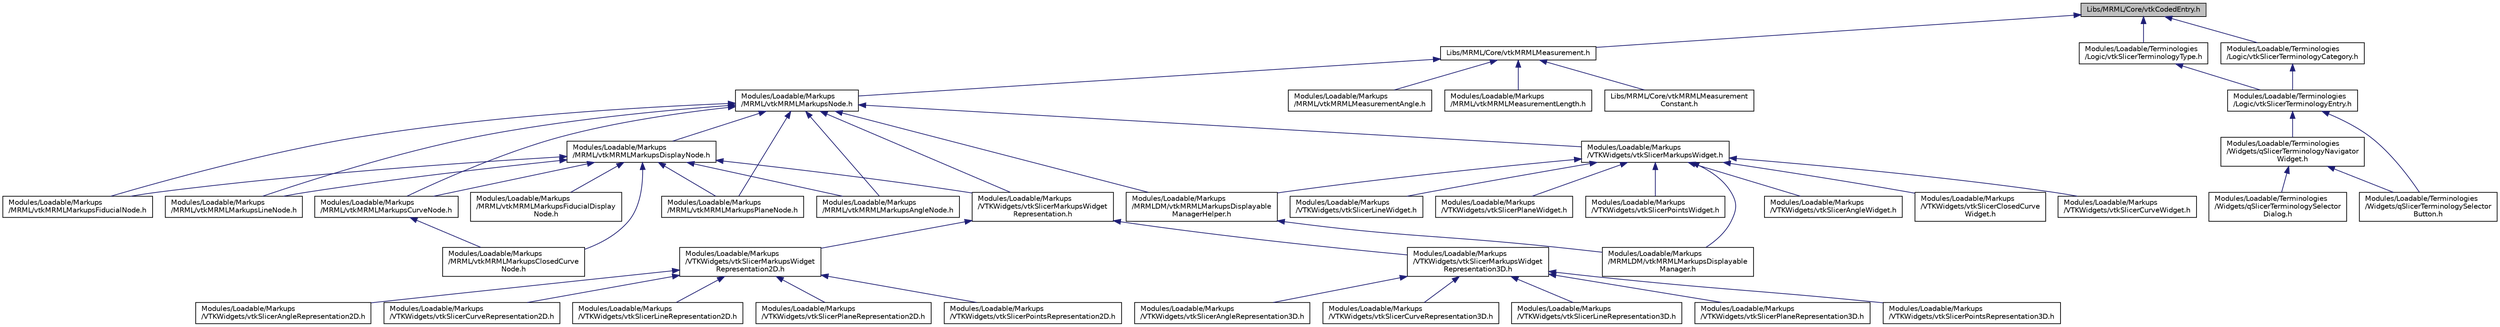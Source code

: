 digraph "Libs/MRML/Core/vtkCodedEntry.h"
{
  bgcolor="transparent";
  edge [fontname="Helvetica",fontsize="10",labelfontname="Helvetica",labelfontsize="10"];
  node [fontname="Helvetica",fontsize="10",shape=record];
  Node4 [label="Libs/MRML/Core/vtkCodedEntry.h",height=0.2,width=0.4,color="black", fillcolor="grey75", style="filled", fontcolor="black"];
  Node4 -> Node5 [dir="back",color="midnightblue",fontsize="10",style="solid",fontname="Helvetica"];
  Node5 [label="Libs/MRML/Core/vtkMRMLMeasurement.h",height=0.2,width=0.4,color="black",URL="$vtkMRMLMeasurement_8h.html"];
  Node5 -> Node6 [dir="back",color="midnightblue",fontsize="10",style="solid",fontname="Helvetica"];
  Node6 [label="Libs/MRML/Core/vtkMRMLMeasurement\lConstant.h",height=0.2,width=0.4,color="black",URL="$vtkMRMLMeasurementConstant_8h.html"];
  Node5 -> Node7 [dir="back",color="midnightblue",fontsize="10",style="solid",fontname="Helvetica"];
  Node7 [label="Modules/Loadable/Markups\l/MRML/vtkMRMLMarkupsNode.h",height=0.2,width=0.4,color="black",URL="$vtkMRMLMarkupsNode_8h.html"];
  Node7 -> Node8 [dir="back",color="midnightblue",fontsize="10",style="solid",fontname="Helvetica"];
  Node8 [label="Modules/Loadable/Markups\l/MRML/vtkMRMLMarkupsDisplayNode.h",height=0.2,width=0.4,color="black",URL="$vtkMRMLMarkupsDisplayNode_8h.html"];
  Node8 -> Node9 [dir="back",color="midnightblue",fontsize="10",style="solid",fontname="Helvetica"];
  Node9 [label="Modules/Loadable/Markups\l/MRML/vtkMRMLMarkupsAngleNode.h",height=0.2,width=0.4,color="black",URL="$vtkMRMLMarkupsAngleNode_8h.html"];
  Node8 -> Node10 [dir="back",color="midnightblue",fontsize="10",style="solid",fontname="Helvetica"];
  Node10 [label="Modules/Loadable/Markups\l/MRML/vtkMRMLMarkupsClosedCurve\lNode.h",height=0.2,width=0.4,color="black",URL="$vtkMRMLMarkupsClosedCurveNode_8h.html"];
  Node8 -> Node11 [dir="back",color="midnightblue",fontsize="10",style="solid",fontname="Helvetica"];
  Node11 [label="Modules/Loadable/Markups\l/MRML/vtkMRMLMarkupsCurveNode.h",height=0.2,width=0.4,color="black",URL="$vtkMRMLMarkupsCurveNode_8h.html"];
  Node11 -> Node10 [dir="back",color="midnightblue",fontsize="10",style="solid",fontname="Helvetica"];
  Node8 -> Node12 [dir="back",color="midnightblue",fontsize="10",style="solid",fontname="Helvetica"];
  Node12 [label="Modules/Loadable/Markups\l/MRML/vtkMRMLMarkupsFiducialDisplay\lNode.h",height=0.2,width=0.4,color="black",URL="$vtkMRMLMarkupsFiducialDisplayNode_8h.html"];
  Node8 -> Node13 [dir="back",color="midnightblue",fontsize="10",style="solid",fontname="Helvetica"];
  Node13 [label="Modules/Loadable/Markups\l/MRML/vtkMRMLMarkupsFiducialNode.h",height=0.2,width=0.4,color="black",URL="$vtkMRMLMarkupsFiducialNode_8h.html"];
  Node8 -> Node14 [dir="back",color="midnightblue",fontsize="10",style="solid",fontname="Helvetica"];
  Node14 [label="Modules/Loadable/Markups\l/MRML/vtkMRMLMarkupsLineNode.h",height=0.2,width=0.4,color="black",URL="$vtkMRMLMarkupsLineNode_8h.html"];
  Node8 -> Node15 [dir="back",color="midnightblue",fontsize="10",style="solid",fontname="Helvetica"];
  Node15 [label="Modules/Loadable/Markups\l/MRML/vtkMRMLMarkupsPlaneNode.h",height=0.2,width=0.4,color="black",URL="$vtkMRMLMarkupsPlaneNode_8h.html"];
  Node8 -> Node16 [dir="back",color="midnightblue",fontsize="10",style="solid",fontname="Helvetica"];
  Node16 [label="Modules/Loadable/Markups\l/VTKWidgets/vtkSlicerMarkupsWidget\lRepresentation.h",height=0.2,width=0.4,color="black",URL="$vtkSlicerMarkupsWidgetRepresentation_8h.html"];
  Node16 -> Node17 [dir="back",color="midnightblue",fontsize="10",style="solid",fontname="Helvetica"];
  Node17 [label="Modules/Loadable/Markups\l/VTKWidgets/vtkSlicerMarkupsWidget\lRepresentation2D.h",height=0.2,width=0.4,color="black",URL="$vtkSlicerMarkupsWidgetRepresentation2D_8h.html"];
  Node17 -> Node18 [dir="back",color="midnightblue",fontsize="10",style="solid",fontname="Helvetica"];
  Node18 [label="Modules/Loadable/Markups\l/VTKWidgets/vtkSlicerAngleRepresentation2D.h",height=0.2,width=0.4,color="black",URL="$vtkSlicerAngleRepresentation2D_8h.html"];
  Node17 -> Node19 [dir="back",color="midnightblue",fontsize="10",style="solid",fontname="Helvetica"];
  Node19 [label="Modules/Loadable/Markups\l/VTKWidgets/vtkSlicerCurveRepresentation2D.h",height=0.2,width=0.4,color="black",URL="$vtkSlicerCurveRepresentation2D_8h.html"];
  Node17 -> Node20 [dir="back",color="midnightblue",fontsize="10",style="solid",fontname="Helvetica"];
  Node20 [label="Modules/Loadable/Markups\l/VTKWidgets/vtkSlicerLineRepresentation2D.h",height=0.2,width=0.4,color="black",URL="$vtkSlicerLineRepresentation2D_8h.html"];
  Node17 -> Node21 [dir="back",color="midnightblue",fontsize="10",style="solid",fontname="Helvetica"];
  Node21 [label="Modules/Loadable/Markups\l/VTKWidgets/vtkSlicerPlaneRepresentation2D.h",height=0.2,width=0.4,color="black",URL="$vtkSlicerPlaneRepresentation2D_8h.html"];
  Node17 -> Node22 [dir="back",color="midnightblue",fontsize="10",style="solid",fontname="Helvetica"];
  Node22 [label="Modules/Loadable/Markups\l/VTKWidgets/vtkSlicerPointsRepresentation2D.h",height=0.2,width=0.4,color="black",URL="$vtkSlicerPointsRepresentation2D_8h.html"];
  Node16 -> Node23 [dir="back",color="midnightblue",fontsize="10",style="solid",fontname="Helvetica"];
  Node23 [label="Modules/Loadable/Markups\l/VTKWidgets/vtkSlicerMarkupsWidget\lRepresentation3D.h",height=0.2,width=0.4,color="black",URL="$vtkSlicerMarkupsWidgetRepresentation3D_8h.html"];
  Node23 -> Node24 [dir="back",color="midnightblue",fontsize="10",style="solid",fontname="Helvetica"];
  Node24 [label="Modules/Loadable/Markups\l/VTKWidgets/vtkSlicerAngleRepresentation3D.h",height=0.2,width=0.4,color="black",URL="$vtkSlicerAngleRepresentation3D_8h.html"];
  Node23 -> Node25 [dir="back",color="midnightblue",fontsize="10",style="solid",fontname="Helvetica"];
  Node25 [label="Modules/Loadable/Markups\l/VTKWidgets/vtkSlicerCurveRepresentation3D.h",height=0.2,width=0.4,color="black",URL="$vtkSlicerCurveRepresentation3D_8h.html"];
  Node23 -> Node26 [dir="back",color="midnightblue",fontsize="10",style="solid",fontname="Helvetica"];
  Node26 [label="Modules/Loadable/Markups\l/VTKWidgets/vtkSlicerLineRepresentation3D.h",height=0.2,width=0.4,color="black",URL="$vtkSlicerLineRepresentation3D_8h.html"];
  Node23 -> Node27 [dir="back",color="midnightblue",fontsize="10",style="solid",fontname="Helvetica"];
  Node27 [label="Modules/Loadable/Markups\l/VTKWidgets/vtkSlicerPlaneRepresentation3D.h",height=0.2,width=0.4,color="black",URL="$vtkSlicerPlaneRepresentation3D_8h.html"];
  Node23 -> Node28 [dir="back",color="midnightblue",fontsize="10",style="solid",fontname="Helvetica"];
  Node28 [label="Modules/Loadable/Markups\l/VTKWidgets/vtkSlicerPointsRepresentation3D.h",height=0.2,width=0.4,color="black",URL="$vtkSlicerPointsRepresentation3D_8h.html"];
  Node7 -> Node9 [dir="back",color="midnightblue",fontsize="10",style="solid",fontname="Helvetica"];
  Node7 -> Node11 [dir="back",color="midnightblue",fontsize="10",style="solid",fontname="Helvetica"];
  Node7 -> Node13 [dir="back",color="midnightblue",fontsize="10",style="solid",fontname="Helvetica"];
  Node7 -> Node14 [dir="back",color="midnightblue",fontsize="10",style="solid",fontname="Helvetica"];
  Node7 -> Node15 [dir="back",color="midnightblue",fontsize="10",style="solid",fontname="Helvetica"];
  Node7 -> Node29 [dir="back",color="midnightblue",fontsize="10",style="solid",fontname="Helvetica"];
  Node29 [label="Modules/Loadable/Markups\l/MRMLDM/vtkMRMLMarkupsDisplayable\lManagerHelper.h",height=0.2,width=0.4,color="black",URL="$vtkMRMLMarkupsDisplayableManagerHelper_8h.html"];
  Node29 -> Node30 [dir="back",color="midnightblue",fontsize="10",style="solid",fontname="Helvetica"];
  Node30 [label="Modules/Loadable/Markups\l/MRMLDM/vtkMRMLMarkupsDisplayable\lManager.h",height=0.2,width=0.4,color="black",URL="$vtkMRMLMarkupsDisplayableManager_8h.html"];
  Node7 -> Node16 [dir="back",color="midnightblue",fontsize="10",style="solid",fontname="Helvetica"];
  Node7 -> Node31 [dir="back",color="midnightblue",fontsize="10",style="solid",fontname="Helvetica"];
  Node31 [label="Modules/Loadable/Markups\l/VTKWidgets/vtkSlicerMarkupsWidget.h",height=0.2,width=0.4,color="black",URL="$vtkSlicerMarkupsWidget_8h.html"];
  Node31 -> Node29 [dir="back",color="midnightblue",fontsize="10",style="solid",fontname="Helvetica"];
  Node31 -> Node30 [dir="back",color="midnightblue",fontsize="10",style="solid",fontname="Helvetica"];
  Node31 -> Node32 [dir="back",color="midnightblue",fontsize="10",style="solid",fontname="Helvetica"];
  Node32 [label="Modules/Loadable/Markups\l/VTKWidgets/vtkSlicerAngleWidget.h",height=0.2,width=0.4,color="black",URL="$vtkSlicerAngleWidget_8h.html"];
  Node31 -> Node33 [dir="back",color="midnightblue",fontsize="10",style="solid",fontname="Helvetica"];
  Node33 [label="Modules/Loadable/Markups\l/VTKWidgets/vtkSlicerClosedCurve\lWidget.h",height=0.2,width=0.4,color="black",URL="$vtkSlicerClosedCurveWidget_8h.html"];
  Node31 -> Node34 [dir="back",color="midnightblue",fontsize="10",style="solid",fontname="Helvetica"];
  Node34 [label="Modules/Loadable/Markups\l/VTKWidgets/vtkSlicerCurveWidget.h",height=0.2,width=0.4,color="black",URL="$vtkSlicerCurveWidget_8h.html"];
  Node31 -> Node35 [dir="back",color="midnightblue",fontsize="10",style="solid",fontname="Helvetica"];
  Node35 [label="Modules/Loadable/Markups\l/VTKWidgets/vtkSlicerLineWidget.h",height=0.2,width=0.4,color="black",URL="$vtkSlicerLineWidget_8h.html"];
  Node31 -> Node36 [dir="back",color="midnightblue",fontsize="10",style="solid",fontname="Helvetica"];
  Node36 [label="Modules/Loadable/Markups\l/VTKWidgets/vtkSlicerPlaneWidget.h",height=0.2,width=0.4,color="black",URL="$vtkSlicerPlaneWidget_8h.html"];
  Node31 -> Node37 [dir="back",color="midnightblue",fontsize="10",style="solid",fontname="Helvetica"];
  Node37 [label="Modules/Loadable/Markups\l/VTKWidgets/vtkSlicerPointsWidget.h",height=0.2,width=0.4,color="black",URL="$vtkSlicerPointsWidget_8h.html"];
  Node5 -> Node38 [dir="back",color="midnightblue",fontsize="10",style="solid",fontname="Helvetica"];
  Node38 [label="Modules/Loadable/Markups\l/MRML/vtkMRMLMeasurementAngle.h",height=0.2,width=0.4,color="black",URL="$vtkMRMLMeasurementAngle_8h.html"];
  Node5 -> Node39 [dir="back",color="midnightblue",fontsize="10",style="solid",fontname="Helvetica"];
  Node39 [label="Modules/Loadable/Markups\l/MRML/vtkMRMLMeasurementLength.h",height=0.2,width=0.4,color="black",URL="$vtkMRMLMeasurementLength_8h.html"];
  Node4 -> Node40 [dir="back",color="midnightblue",fontsize="10",style="solid",fontname="Helvetica"];
  Node40 [label="Modules/Loadable/Terminologies\l/Logic/vtkSlicerTerminologyCategory.h",height=0.2,width=0.4,color="black",URL="$vtkSlicerTerminologyCategory_8h.html"];
  Node40 -> Node41 [dir="back",color="midnightblue",fontsize="10",style="solid",fontname="Helvetica"];
  Node41 [label="Modules/Loadable/Terminologies\l/Logic/vtkSlicerTerminologyEntry.h",height=0.2,width=0.4,color="black",URL="$vtkSlicerTerminologyEntry_8h.html"];
  Node41 -> Node42 [dir="back",color="midnightblue",fontsize="10",style="solid",fontname="Helvetica"];
  Node42 [label="Modules/Loadable/Terminologies\l/Widgets/qSlicerTerminologyNavigator\lWidget.h",height=0.2,width=0.4,color="black",URL="$qSlicerTerminologyNavigatorWidget_8h.html"];
  Node42 -> Node43 [dir="back",color="midnightblue",fontsize="10",style="solid",fontname="Helvetica"];
  Node43 [label="Modules/Loadable/Terminologies\l/Widgets/qSlicerTerminologySelector\lButton.h",height=0.2,width=0.4,color="black",URL="$qSlicerTerminologySelectorButton_8h.html"];
  Node42 -> Node44 [dir="back",color="midnightblue",fontsize="10",style="solid",fontname="Helvetica"];
  Node44 [label="Modules/Loadable/Terminologies\l/Widgets/qSlicerTerminologySelector\lDialog.h",height=0.2,width=0.4,color="black",URL="$qSlicerTerminologySelectorDialog_8h.html"];
  Node41 -> Node43 [dir="back",color="midnightblue",fontsize="10",style="solid",fontname="Helvetica"];
  Node4 -> Node45 [dir="back",color="midnightblue",fontsize="10",style="solid",fontname="Helvetica"];
  Node45 [label="Modules/Loadable/Terminologies\l/Logic/vtkSlicerTerminologyType.h",height=0.2,width=0.4,color="black",URL="$vtkSlicerTerminologyType_8h.html"];
  Node45 -> Node41 [dir="back",color="midnightblue",fontsize="10",style="solid",fontname="Helvetica"];
}
